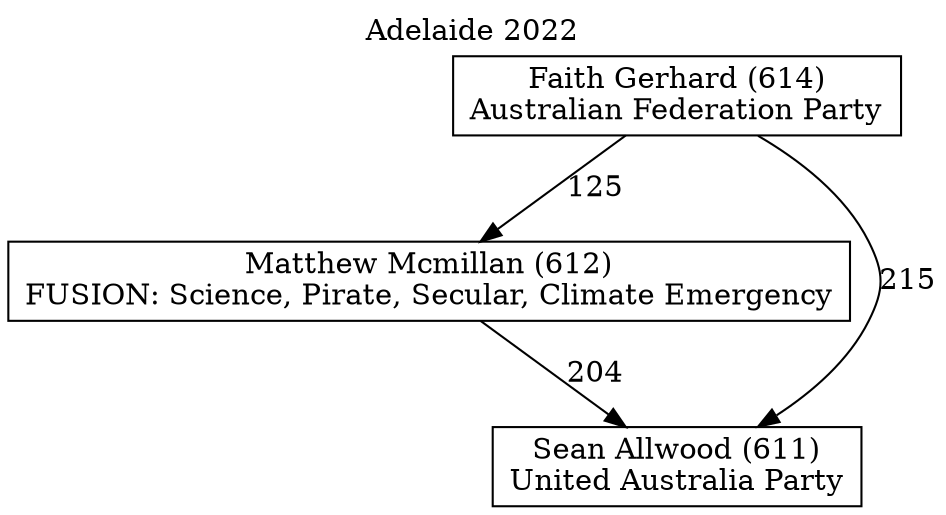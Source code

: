 // House preference flow
digraph "Sean Allwood (611)_Adelaide_2022" {
	graph [label="Adelaide 2022" labelloc=t mclimit=10]
	node [shape=box]
	"Matthew Mcmillan (612)" [label="Matthew Mcmillan (612)
FUSION: Science, Pirate, Secular, Climate Emergency"]
	"Sean Allwood (611)" [label="Sean Allwood (611)
United Australia Party"]
	"Faith Gerhard (614)" [label="Faith Gerhard (614)
Australian Federation Party"]
	"Faith Gerhard (614)" -> "Sean Allwood (611)" [label=215]
	"Matthew Mcmillan (612)" -> "Sean Allwood (611)" [label=204]
	"Faith Gerhard (614)" -> "Matthew Mcmillan (612)" [label=125]
}
